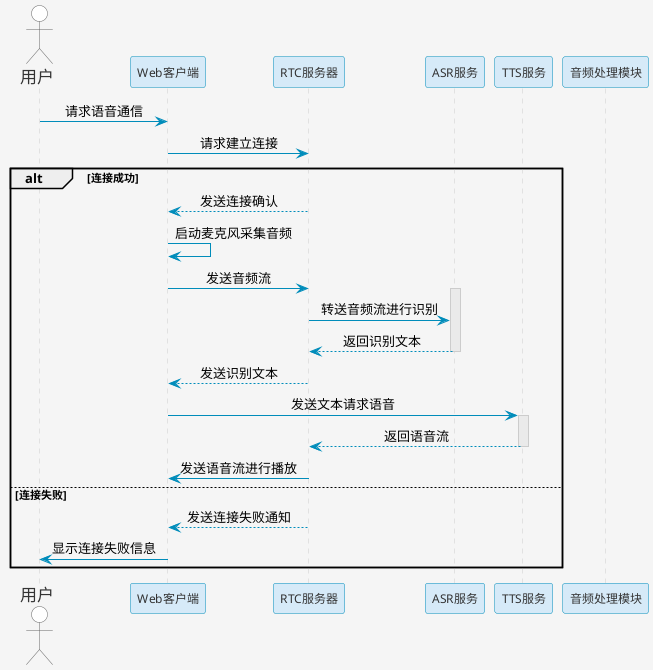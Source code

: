 @startuml 语音服务整体时序
skinparam sequenceMessageAlign center
skinparam backgroundColor #F5F5F5
skinparam sequence {
  ArrowColor #008CBA
  ActorBorderColor #666666
  LifeLineBorderColor #CCCCCC
  LifeLineBackgroundColor #EAEAEA
  ParticipantBorderColor #008CBA
  ParticipantBackgroundColor #D6EAF8
  ParticipantFontSize 12
  ParticipantFontColor #333333
  ActorBackgroundColor #FFFFFF
  ActorFontColor #333333
  ActorFontSize 17
  ActorFontName Helvetica
}

actor "用户" as User
participant "Web客户端" as Client
participant "RTC服务器" as RTC_Server
participant "ASR服务" as ASR_Service
participant "TTS服务" as TTS_Service
participant "音频处理模块" as AudioModule

User -> Client: 请求语音通信
Client -> RTC_Server: 请求建立连接

alt 连接成功
  RTC_Server --> Client: 发送连接确认
  Client -> Client: 启动麦克风采集音频
  Client -> RTC_Server: 发送音频流
  
  activate ASR_Service
  RTC_Server -> ASR_Service: 转送音频流进行识别
  ASR_Service --> RTC_Server: 返回识别文本
  deactivate ASR_Service
  
  RTC_Server --> Client: 发送识别文本
  Client -> TTS_Service: 发送文本请求语音
  
  activate TTS_Service
  TTS_Service --> RTC_Server: 返回语音流
  deactivate TTS_Service
  
  RTC_Server -> Client: 发送语音流进行播放
else 连接失败
  RTC_Server --> Client: 发送连接失败通知
  Client -> User: 显示连接失败信息
end

' Client -> AudioModule: 音频数据预处理
' activate AudioModule
' AudioModule -> ASR_Service: 发送预处理后的音频
' activate ASR_Service
' ASR_Service -> AudioModule: 返回识别结果
' deactivate ASR_Service
' AudioModule -> TTS_Service: 发送文本进行语音合成
' activate TTS_Service
' TTS_Service -> AudioModule: 返回合成语音
' deactivate TTS_Service
' AudioModule -> Client: 提供语音输出
' deactivate AudioModule
' Client -> User: 播报语音

@enduml